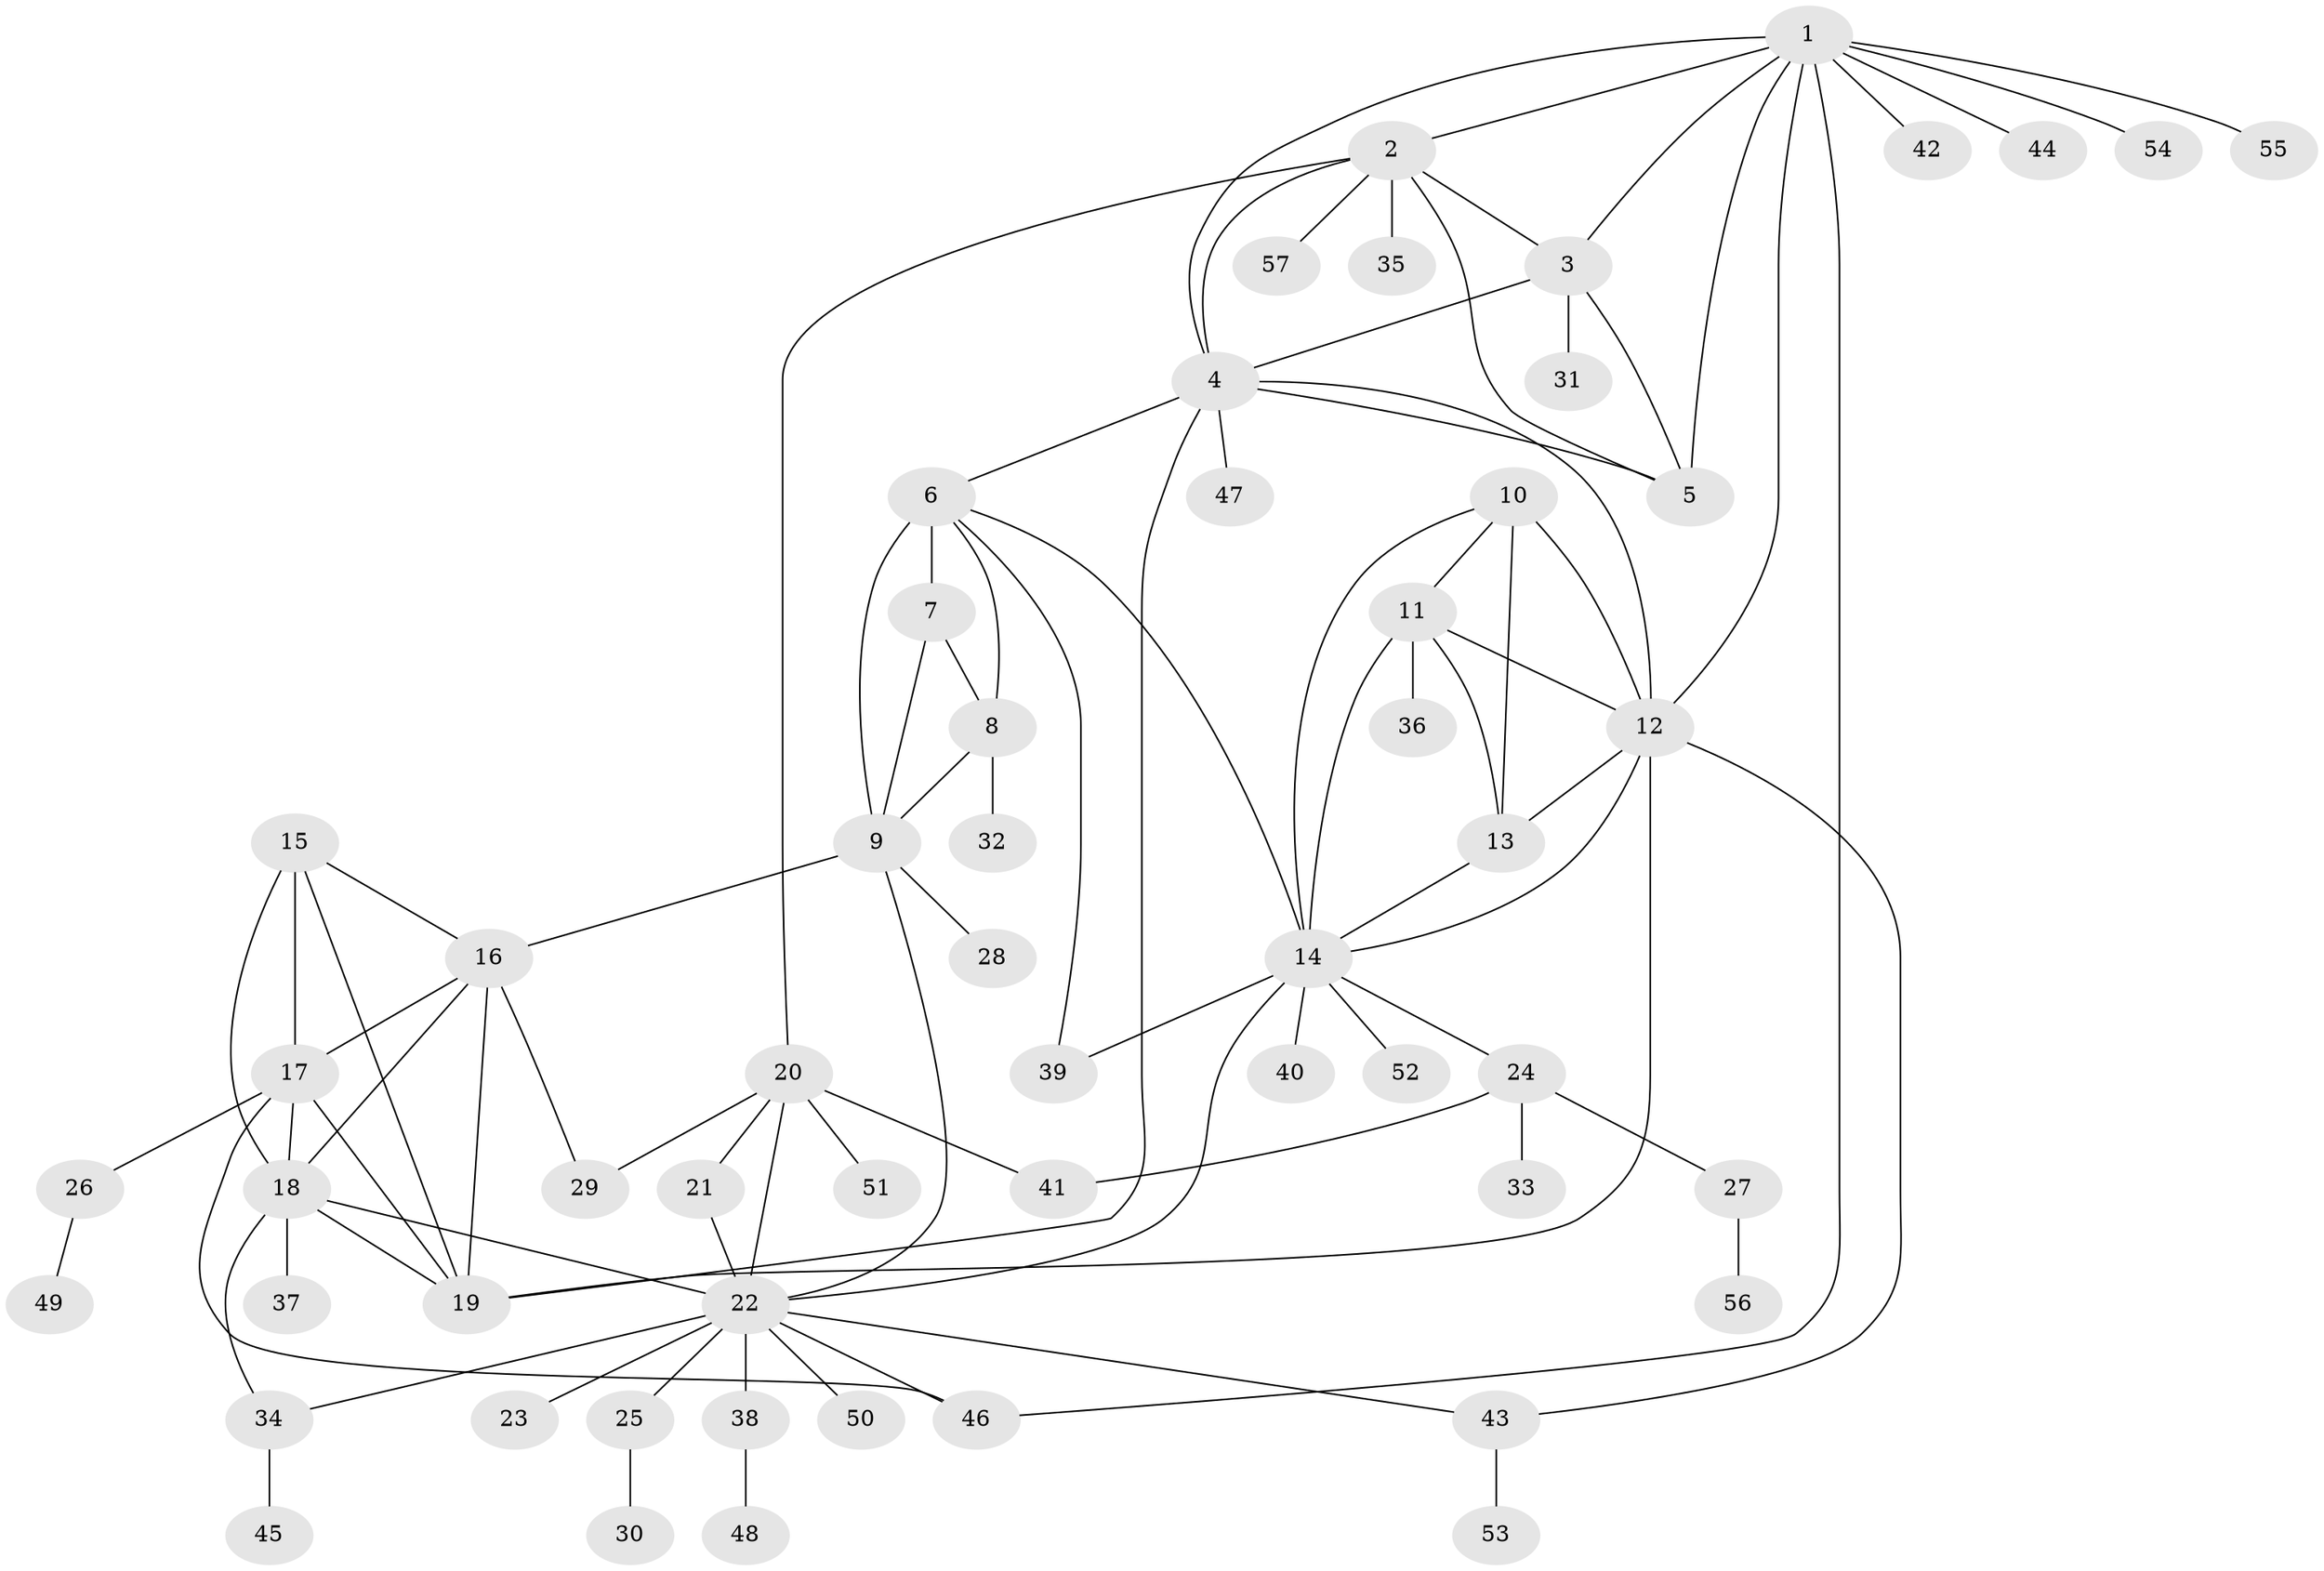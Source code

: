 // original degree distribution, {11: 0.02631578947368421, 8: 0.03508771929824561, 9: 0.05263157894736842, 5: 0.02631578947368421, 6: 0.017543859649122806, 10: 0.008771929824561403, 4: 0.043859649122807015, 7: 0.03508771929824561, 2: 0.17543859649122806, 1: 0.5614035087719298, 3: 0.017543859649122806}
// Generated by graph-tools (version 1.1) at 2025/37/03/09/25 02:37:37]
// undirected, 57 vertices, 92 edges
graph export_dot {
graph [start="1"]
  node [color=gray90,style=filled];
  1;
  2;
  3;
  4;
  5;
  6;
  7;
  8;
  9;
  10;
  11;
  12;
  13;
  14;
  15;
  16;
  17;
  18;
  19;
  20;
  21;
  22;
  23;
  24;
  25;
  26;
  27;
  28;
  29;
  30;
  31;
  32;
  33;
  34;
  35;
  36;
  37;
  38;
  39;
  40;
  41;
  42;
  43;
  44;
  45;
  46;
  47;
  48;
  49;
  50;
  51;
  52;
  53;
  54;
  55;
  56;
  57;
  1 -- 2 [weight=1.0];
  1 -- 3 [weight=1.0];
  1 -- 4 [weight=1.0];
  1 -- 5 [weight=1.0];
  1 -- 12 [weight=1.0];
  1 -- 42 [weight=1.0];
  1 -- 44 [weight=1.0];
  1 -- 46 [weight=1.0];
  1 -- 54 [weight=1.0];
  1 -- 55 [weight=1.0];
  2 -- 3 [weight=1.0];
  2 -- 4 [weight=1.0];
  2 -- 5 [weight=1.0];
  2 -- 20 [weight=1.0];
  2 -- 35 [weight=1.0];
  2 -- 57 [weight=1.0];
  3 -- 4 [weight=1.0];
  3 -- 5 [weight=1.0];
  3 -- 31 [weight=4.0];
  4 -- 5 [weight=1.0];
  4 -- 6 [weight=1.0];
  4 -- 12 [weight=1.0];
  4 -- 19 [weight=1.0];
  4 -- 47 [weight=1.0];
  6 -- 7 [weight=6.0];
  6 -- 8 [weight=2.0];
  6 -- 9 [weight=2.0];
  6 -- 14 [weight=1.0];
  6 -- 39 [weight=1.0];
  7 -- 8 [weight=1.0];
  7 -- 9 [weight=1.0];
  8 -- 9 [weight=1.0];
  8 -- 32 [weight=5.0];
  9 -- 16 [weight=1.0];
  9 -- 22 [weight=1.0];
  9 -- 28 [weight=1.0];
  10 -- 11 [weight=1.0];
  10 -- 12 [weight=1.0];
  10 -- 13 [weight=3.0];
  10 -- 14 [weight=1.0];
  11 -- 12 [weight=1.0];
  11 -- 13 [weight=1.0];
  11 -- 14 [weight=1.0];
  11 -- 36 [weight=3.0];
  12 -- 13 [weight=1.0];
  12 -- 14 [weight=1.0];
  12 -- 19 [weight=1.0];
  12 -- 43 [weight=1.0];
  13 -- 14 [weight=1.0];
  14 -- 22 [weight=1.0];
  14 -- 24 [weight=1.0];
  14 -- 39 [weight=1.0];
  14 -- 40 [weight=1.0];
  14 -- 52 [weight=1.0];
  15 -- 16 [weight=1.0];
  15 -- 17 [weight=3.0];
  15 -- 18 [weight=1.0];
  15 -- 19 [weight=1.0];
  16 -- 17 [weight=1.0];
  16 -- 18 [weight=1.0];
  16 -- 19 [weight=1.0];
  16 -- 29 [weight=1.0];
  17 -- 18 [weight=1.0];
  17 -- 19 [weight=1.0];
  17 -- 26 [weight=1.0];
  17 -- 46 [weight=1.0];
  18 -- 19 [weight=1.0];
  18 -- 22 [weight=1.0];
  18 -- 34 [weight=1.0];
  18 -- 37 [weight=4.0];
  20 -- 21 [weight=1.0];
  20 -- 22 [weight=3.0];
  20 -- 29 [weight=1.0];
  20 -- 41 [weight=1.0];
  20 -- 51 [weight=1.0];
  21 -- 22 [weight=4.0];
  22 -- 23 [weight=1.0];
  22 -- 25 [weight=1.0];
  22 -- 34 [weight=1.0];
  22 -- 38 [weight=1.0];
  22 -- 43 [weight=1.0];
  22 -- 46 [weight=1.0];
  22 -- 50 [weight=1.0];
  24 -- 27 [weight=1.0];
  24 -- 33 [weight=1.0];
  24 -- 41 [weight=1.0];
  25 -- 30 [weight=1.0];
  26 -- 49 [weight=1.0];
  27 -- 56 [weight=1.0];
  34 -- 45 [weight=1.0];
  38 -- 48 [weight=1.0];
  43 -- 53 [weight=1.0];
}
